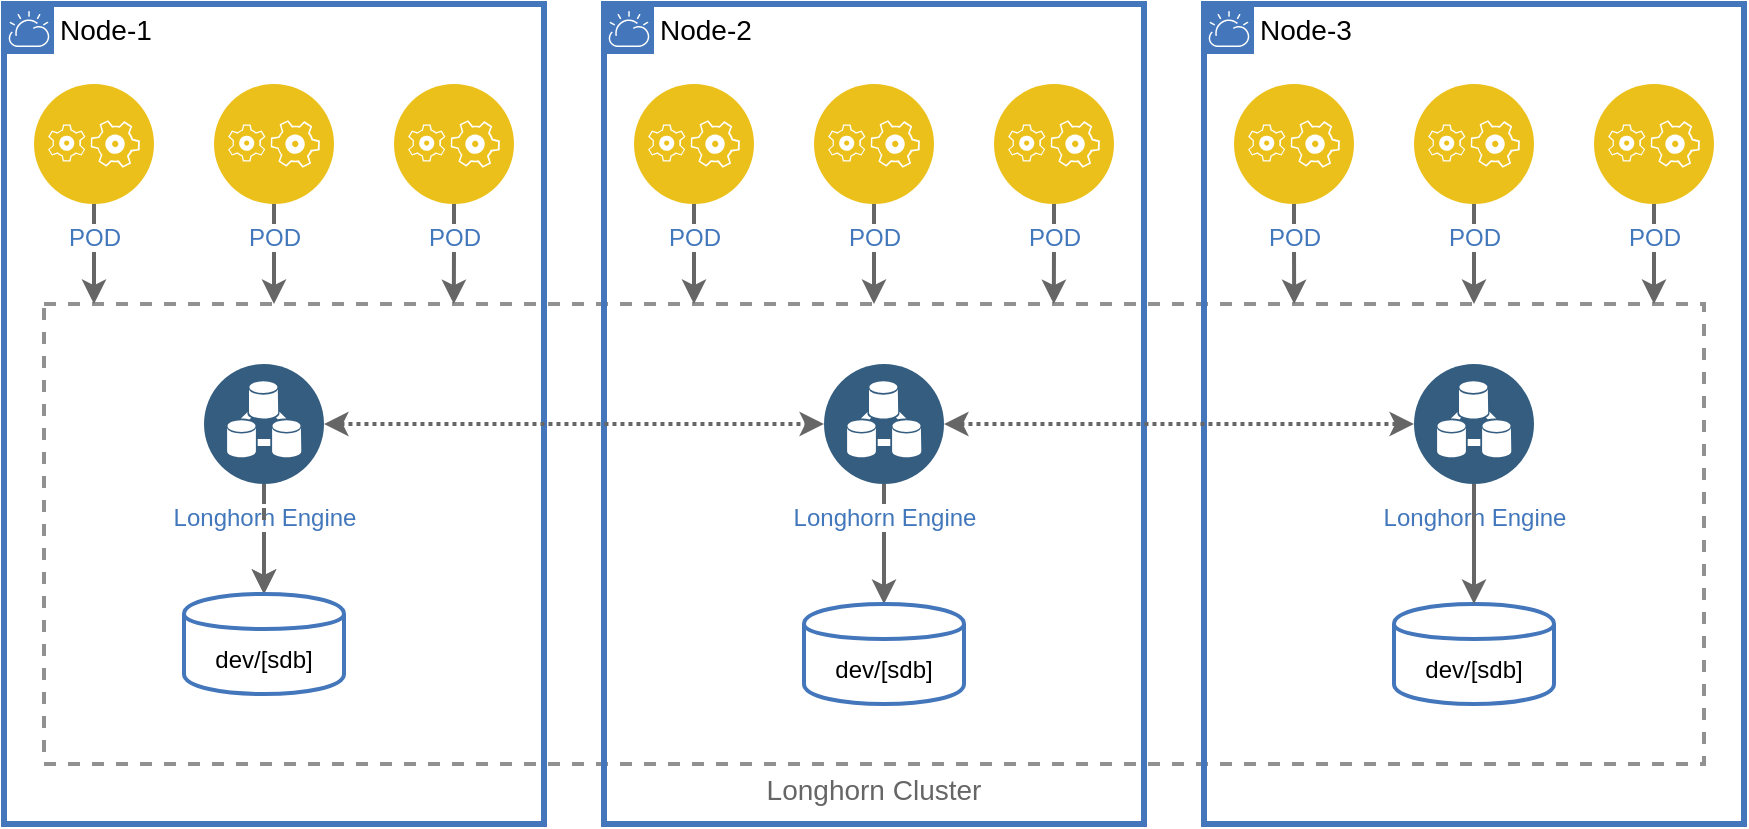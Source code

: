 <mxfile version="13.0.2" type="device"><diagram id="WRrjxI1vxbq5a2VLT-Ze" name="Page-1"><mxGraphModel dx="1057" dy="678" grid="1" gridSize="10" guides="1" tooltips="1" connect="1" arrows="1" fold="1" page="1" pageScale="1" pageWidth="1100" pageHeight="850" math="0" shadow="0"><root><mxCell id="0"/><mxCell id="1" parent="0"/><mxCell id="DpdiaT8FOfXobi55OTFK-20" value="Longhorn Cluster" style="fontStyle=0;verticalAlign=top;align=center;spacingTop=-2;fillColor=none;rounded=0;whiteSpace=wrap;html=1;strokeColor=#919191;strokeWidth=2;dashed=1;container=1;collapsible=0;expand=0;recursiveResize=0;fontSize=14;labelPosition=center;verticalLabelPosition=bottom;fontColor=#666666;" vertex="1" parent="1"><mxGeometry x="140" y="300" width="830" height="230" as="geometry"/></mxCell><mxCell id="DpdiaT8FOfXobi55OTFK-19" style="edgeStyle=orthogonalEdgeStyle;rounded=0;orthogonalLoop=1;jettySize=auto;html=1;strokeColor=#666666;strokeWidth=2;fontSize=14;" edge="1" parent="1" source="nu2w6wLr4gr7auDzKvVK-22" target="nu2w6wLr4gr7auDzKvVK-28"><mxGeometry relative="1" as="geometry"><mxPoint x="250" y="370" as="sourcePoint"/><mxPoint x="560" y="480" as="targetPoint"/><Array as="points"/></mxGeometry></mxCell><mxCell id="nu2w6wLr4gr7auDzKvVK-7" value="Node-1" style="shape=mxgraph.ibm.box;prType=cloud;fontStyle=0;verticalAlign=top;align=left;spacingLeft=32;spacingTop=4;fillColor=none;rounded=0;whiteSpace=wrap;html=1;strokeColor=#4376BB;strokeWidth=3;dashed=0;container=1;spacing=-4;collapsible=0;expand=0;recursiveResize=0;fontSize=14;" parent="1" vertex="1"><mxGeometry x="120" y="150" width="270" height="410" as="geometry"/></mxCell><mxCell id="DpdiaT8FOfXobi55OTFK-25" style="edgeStyle=orthogonalEdgeStyle;rounded=0;orthogonalLoop=1;jettySize=auto;html=1;strokeColor=#666666;strokeWidth=2;fontSize=14;" edge="1" parent="nu2w6wLr4gr7auDzKvVK-7" source="nu2w6wLr4gr7auDzKvVK-19"><mxGeometry relative="1" as="geometry"><mxPoint x="45" y="150" as="targetPoint"/><Array as="points"><mxPoint x="45" y="150"/></Array></mxGeometry></mxCell><mxCell id="nu2w6wLr4gr7auDzKvVK-19" value="POD" style="aspect=fixed;perimeter=ellipsePerimeter;html=1;align=center;shadow=0;dashed=0;fontColor=#4277BB;labelBackgroundColor=#ffffff;fontSize=12;spacingTop=3;image;image=img/lib/ibm/applications/application_logic.svg;strokeColor=#67AB9F;" parent="nu2w6wLr4gr7auDzKvVK-7" vertex="1"><mxGeometry x="15" y="40" width="60" height="60" as="geometry"/></mxCell><mxCell id="DpdiaT8FOfXobi55OTFK-22" style="edgeStyle=orthogonalEdgeStyle;rounded=0;orthogonalLoop=1;jettySize=auto;html=1;strokeColor=#666666;strokeWidth=2;fontSize=14;" edge="1" parent="nu2w6wLr4gr7auDzKvVK-7" source="nu2w6wLr4gr7auDzKvVK-20"><mxGeometry relative="1" as="geometry"><mxPoint x="135" y="150" as="targetPoint"/><Array as="points"><mxPoint x="135" y="150"/></Array></mxGeometry></mxCell><mxCell id="nu2w6wLr4gr7auDzKvVK-20" value="POD" style="aspect=fixed;perimeter=ellipsePerimeter;html=1;align=center;shadow=0;dashed=0;fontColor=#4277BB;labelBackgroundColor=#ffffff;fontSize=12;spacingTop=3;image;image=img/lib/ibm/applications/application_logic.svg;strokeColor=#67AB9F;" parent="nu2w6wLr4gr7auDzKvVK-7" vertex="1"><mxGeometry x="105" y="40" width="60" height="60" as="geometry"/></mxCell><mxCell id="DpdiaT8FOfXobi55OTFK-26" style="edgeStyle=orthogonalEdgeStyle;rounded=0;orthogonalLoop=1;jettySize=auto;html=1;entryX=0.833;entryY=0.366;entryDx=0;entryDy=0;entryPerimeter=0;strokeColor=#666666;strokeWidth=2;fontSize=14;" edge="1" parent="nu2w6wLr4gr7auDzKvVK-7" source="nu2w6wLr4gr7auDzKvVK-21" target="nu2w6wLr4gr7auDzKvVK-7"><mxGeometry relative="1" as="geometry"/></mxCell><mxCell id="nu2w6wLr4gr7auDzKvVK-21" value="POD" style="aspect=fixed;perimeter=ellipsePerimeter;html=1;align=center;shadow=0;dashed=0;fontColor=#4277BB;labelBackgroundColor=#ffffff;fontSize=12;spacingTop=3;image;image=img/lib/ibm/applications/application_logic.svg;strokeColor=#67AB9F;" parent="nu2w6wLr4gr7auDzKvVK-7" vertex="1"><mxGeometry x="195" y="40" width="60" height="60" as="geometry"/></mxCell><mxCell id="nu2w6wLr4gr7auDzKvVK-22" value="Longhorn Engine" style="aspect=fixed;perimeter=ellipsePerimeter;html=1;align=center;shadow=0;dashed=0;fontColor=#4277BB;labelBackgroundColor=#ffffff;fontSize=12;spacingTop=3;image;image=img/lib/ibm/data/device_registry.svg;strokeColor=#67AB9F;" parent="nu2w6wLr4gr7auDzKvVK-7" vertex="1"><mxGeometry x="100" y="180" width="60" height="60" as="geometry"/></mxCell><mxCell id="nu2w6wLr4gr7auDzKvVK-30" value="Node-2" style="shape=mxgraph.ibm.box;prType=cloud;fontStyle=0;verticalAlign=top;align=left;spacingLeft=32;spacingTop=4;fillColor=none;rounded=0;whiteSpace=wrap;html=1;strokeColor=#4376BB;strokeWidth=3;dashed=0;container=1;spacing=-4;collapsible=0;expand=0;recursiveResize=0;fontSize=14;" parent="1" vertex="1"><mxGeometry x="420" y="150" width="270" height="410" as="geometry"/></mxCell><mxCell id="DpdiaT8FOfXobi55OTFK-15" style="edgeStyle=orthogonalEdgeStyle;rounded=0;orthogonalLoop=1;jettySize=auto;html=1;strokeColor=#666666;strokeWidth=2;fontSize=14;" edge="1" parent="nu2w6wLr4gr7auDzKvVK-30" source="nu2w6wLr4gr7auDzKvVK-37" target="DpdiaT8FOfXobi55OTFK-11"><mxGeometry relative="1" as="geometry"/></mxCell><mxCell id="DpdiaT8FOfXobi55OTFK-30" style="edgeStyle=orthogonalEdgeStyle;rounded=0;orthogonalLoop=1;jettySize=auto;html=1;strokeColor=#666666;strokeWidth=2;fontSize=14;" edge="1" parent="nu2w6wLr4gr7auDzKvVK-30" source="nu2w6wLr4gr7auDzKvVK-32"><mxGeometry relative="1" as="geometry"><mxPoint x="45" y="150" as="targetPoint"/><Array as="points"><mxPoint x="45" y="150"/></Array></mxGeometry></mxCell><mxCell id="nu2w6wLr4gr7auDzKvVK-32" value="POD" style="aspect=fixed;perimeter=ellipsePerimeter;html=1;align=center;shadow=0;dashed=0;fontColor=#4277BB;labelBackgroundColor=#ffffff;fontSize=12;spacingTop=3;image;image=img/lib/ibm/applications/application_logic.svg;strokeColor=#67AB9F;" parent="nu2w6wLr4gr7auDzKvVK-30" vertex="1"><mxGeometry x="15" y="40" width="60" height="60" as="geometry"/></mxCell><mxCell id="DpdiaT8FOfXobi55OTFK-23" style="edgeStyle=orthogonalEdgeStyle;rounded=0;orthogonalLoop=1;jettySize=auto;html=1;strokeColor=#666666;strokeWidth=2;fontSize=14;" edge="1" parent="nu2w6wLr4gr7auDzKvVK-30" source="nu2w6wLr4gr7auDzKvVK-34"><mxGeometry relative="1" as="geometry"><mxPoint x="135" y="150" as="targetPoint"/><Array as="points"><mxPoint x="135" y="150"/></Array></mxGeometry></mxCell><mxCell id="nu2w6wLr4gr7auDzKvVK-34" value="POD" style="aspect=fixed;perimeter=ellipsePerimeter;html=1;align=center;shadow=0;dashed=0;fontColor=#4277BB;labelBackgroundColor=#ffffff;fontSize=12;spacingTop=3;image;image=img/lib/ibm/applications/application_logic.svg;strokeColor=#67AB9F;" parent="nu2w6wLr4gr7auDzKvVK-30" vertex="1"><mxGeometry x="105" y="40" width="60" height="60" as="geometry"/></mxCell><mxCell id="DpdiaT8FOfXobi55OTFK-27" style="edgeStyle=orthogonalEdgeStyle;rounded=0;orthogonalLoop=1;jettySize=auto;html=1;entryX=0.833;entryY=0.366;entryDx=0;entryDy=0;entryPerimeter=0;strokeColor=#666666;strokeWidth=2;fontSize=14;" edge="1" parent="nu2w6wLr4gr7auDzKvVK-30" source="nu2w6wLr4gr7auDzKvVK-36" target="nu2w6wLr4gr7auDzKvVK-30"><mxGeometry relative="1" as="geometry"/></mxCell><mxCell id="nu2w6wLr4gr7auDzKvVK-36" value="POD" style="aspect=fixed;perimeter=ellipsePerimeter;html=1;align=center;shadow=0;dashed=0;fontColor=#4277BB;labelBackgroundColor=#ffffff;fontSize=12;spacingTop=3;image;image=img/lib/ibm/applications/application_logic.svg;strokeColor=#67AB9F;" parent="nu2w6wLr4gr7auDzKvVK-30" vertex="1"><mxGeometry x="195" y="40" width="60" height="60" as="geometry"/></mxCell><mxCell id="nu2w6wLr4gr7auDzKvVK-37" value="Longhorn Engine" style="aspect=fixed;perimeter=ellipsePerimeter;html=1;align=center;shadow=0;dashed=0;fontColor=#4277BB;labelBackgroundColor=#ffffff;fontSize=12;spacingTop=3;image;image=img/lib/ibm/data/device_registry.svg;strokeColor=#734198;" parent="nu2w6wLr4gr7auDzKvVK-30" vertex="1"><mxGeometry x="110" y="180" width="60" height="60" as="geometry"/></mxCell><mxCell id="DpdiaT8FOfXobi55OTFK-11" value="dev/[sdb]" style="shape=cylinder;whiteSpace=wrap;html=1;boundedLbl=1;backgroundOutline=1;strokeColor=#4376BB;strokeWidth=2;" vertex="1" parent="nu2w6wLr4gr7auDzKvVK-30"><mxGeometry x="100" y="300" width="80" height="50" as="geometry"/></mxCell><mxCell id="nu2w6wLr4gr7auDzKvVK-40" value="Node-3" style="shape=mxgraph.ibm.box;prType=cloud;fontStyle=0;verticalAlign=top;align=left;spacingLeft=32;spacingTop=4;fillColor=none;rounded=0;whiteSpace=wrap;html=1;strokeColor=#4376BB;strokeWidth=3;dashed=0;container=1;spacing=-4;collapsible=0;expand=0;recursiveResize=0;fontSize=14;" parent="1" vertex="1"><mxGeometry x="720" y="150" width="270" height="410" as="geometry"/></mxCell><mxCell id="DpdiaT8FOfXobi55OTFK-28" style="edgeStyle=orthogonalEdgeStyle;rounded=0;orthogonalLoop=1;jettySize=auto;html=1;entryX=0.167;entryY=0.366;entryDx=0;entryDy=0;entryPerimeter=0;strokeColor=#666666;strokeWidth=2;fontSize=14;" edge="1" parent="nu2w6wLr4gr7auDzKvVK-40" source="nu2w6wLr4gr7auDzKvVK-42" target="nu2w6wLr4gr7auDzKvVK-40"><mxGeometry relative="1" as="geometry"/></mxCell><mxCell id="nu2w6wLr4gr7auDzKvVK-42" value="POD" style="aspect=fixed;perimeter=ellipsePerimeter;html=1;align=center;shadow=0;dashed=0;fontColor=#4277BB;labelBackgroundColor=#ffffff;fontSize=12;spacingTop=3;image;image=img/lib/ibm/applications/application_logic.svg;strokeColor=#67AB9F;" parent="nu2w6wLr4gr7auDzKvVK-40" vertex="1"><mxGeometry x="15" y="40" width="60" height="60" as="geometry"/></mxCell><mxCell id="DpdiaT8FOfXobi55OTFK-24" style="edgeStyle=orthogonalEdgeStyle;rounded=0;orthogonalLoop=1;jettySize=auto;html=1;strokeColor=#666666;strokeWidth=2;fontSize=14;" edge="1" parent="nu2w6wLr4gr7auDzKvVK-40" source="nu2w6wLr4gr7auDzKvVK-44"><mxGeometry relative="1" as="geometry"><mxPoint x="135" y="150" as="targetPoint"/><Array as="points"><mxPoint x="135" y="150"/></Array></mxGeometry></mxCell><mxCell id="nu2w6wLr4gr7auDzKvVK-44" value="POD" style="aspect=fixed;perimeter=ellipsePerimeter;html=1;align=center;shadow=0;dashed=0;fontColor=#4277BB;labelBackgroundColor=#ffffff;fontSize=12;spacingTop=3;image;image=img/lib/ibm/applications/application_logic.svg;strokeColor=#67AB9F;" parent="nu2w6wLr4gr7auDzKvVK-40" vertex="1"><mxGeometry x="105" y="40" width="60" height="60" as="geometry"/></mxCell><mxCell id="DpdiaT8FOfXobi55OTFK-29" style="edgeStyle=orthogonalEdgeStyle;rounded=0;orthogonalLoop=1;jettySize=auto;html=1;strokeColor=#666666;strokeWidth=2;fontSize=14;" edge="1" parent="nu2w6wLr4gr7auDzKvVK-40" source="nu2w6wLr4gr7auDzKvVK-46"><mxGeometry relative="1" as="geometry"><mxPoint x="225" y="150" as="targetPoint"/><Array as="points"><mxPoint x="225" y="150"/></Array></mxGeometry></mxCell><mxCell id="nu2w6wLr4gr7auDzKvVK-46" value="POD" style="aspect=fixed;perimeter=ellipsePerimeter;html=1;align=center;shadow=0;dashed=0;fontColor=#4277BB;labelBackgroundColor=#ffffff;fontSize=12;spacingTop=3;image;image=img/lib/ibm/applications/application_logic.svg;strokeColor=#67AB9F;" parent="nu2w6wLr4gr7auDzKvVK-40" vertex="1"><mxGeometry x="195" y="40" width="60" height="60" as="geometry"/></mxCell><mxCell id="nu2w6wLr4gr7auDzKvVK-47" value="Longhorn Engine" style="aspect=fixed;perimeter=ellipsePerimeter;html=1;align=center;shadow=0;dashed=0;fontColor=#4277BB;labelBackgroundColor=#ffffff;fontSize=12;spacingTop=3;image;image=img/lib/ibm/data/device_registry.svg;strokeColor=#67AB9F;" parent="nu2w6wLr4gr7auDzKvVK-40" vertex="1"><mxGeometry x="105" y="180" width="60" height="60" as="geometry"/></mxCell><mxCell id="DpdiaT8FOfXobi55OTFK-13" value="dev/[sdb]" style="shape=cylinder;whiteSpace=wrap;html=1;boundedLbl=1;backgroundOutline=1;strokeColor=#4376BB;strokeWidth=2;" vertex="1" parent="nu2w6wLr4gr7auDzKvVK-40"><mxGeometry x="95" y="300" width="80" height="50" as="geometry"/></mxCell><mxCell id="DpdiaT8FOfXobi55OTFK-16" style="edgeStyle=orthogonalEdgeStyle;rounded=0;orthogonalLoop=1;jettySize=auto;html=1;strokeColor=#666666;strokeWidth=2;fontSize=14;" edge="1" parent="nu2w6wLr4gr7auDzKvVK-40" source="nu2w6wLr4gr7auDzKvVK-47" target="DpdiaT8FOfXobi55OTFK-13"><mxGeometry relative="1" as="geometry"/></mxCell><mxCell id="DpdiaT8FOfXobi55OTFK-14" style="edgeStyle=orthogonalEdgeStyle;rounded=0;orthogonalLoop=1;jettySize=auto;html=1;fontSize=14;strokeColor=#666666;dashed=1;strokeWidth=2;" edge="1" parent="1" source="nu2w6wLr4gr7auDzKvVK-22" target="nu2w6wLr4gr7auDzKvVK-28"><mxGeometry relative="1" as="geometry"/></mxCell><mxCell id="nu2w6wLr4gr7auDzKvVK-28" value="dev/[sdb]" style="shape=cylinder;whiteSpace=wrap;html=1;boundedLbl=1;backgroundOutline=1;strokeColor=#4376BB;strokeWidth=2;" parent="1" vertex="1"><mxGeometry x="210" y="445" width="80" height="50" as="geometry"/></mxCell><mxCell id="DpdiaT8FOfXobi55OTFK-31" style="edgeStyle=orthogonalEdgeStyle;rounded=0;orthogonalLoop=1;jettySize=auto;html=1;strokeColor=#666666;strokeWidth=2;fontSize=14;fontColor=#666666;startArrow=classic;startFill=1;dashed=1;dashPattern=1 1;" edge="1" parent="1" source="nu2w6wLr4gr7auDzKvVK-22" target="nu2w6wLr4gr7auDzKvVK-37"><mxGeometry relative="1" as="geometry"/></mxCell><mxCell id="DpdiaT8FOfXobi55OTFK-32" style="edgeStyle=orthogonalEdgeStyle;rounded=0;orthogonalLoop=1;jettySize=auto;html=1;startArrow=classic;startFill=1;strokeColor=#666666;strokeWidth=2;fontSize=14;fontColor=#666666;dashed=1;dashPattern=1 1;" edge="1" parent="1" source="nu2w6wLr4gr7auDzKvVK-37" target="nu2w6wLr4gr7auDzKvVK-47"><mxGeometry relative="1" as="geometry"/></mxCell></root></mxGraphModel></diagram></mxfile>